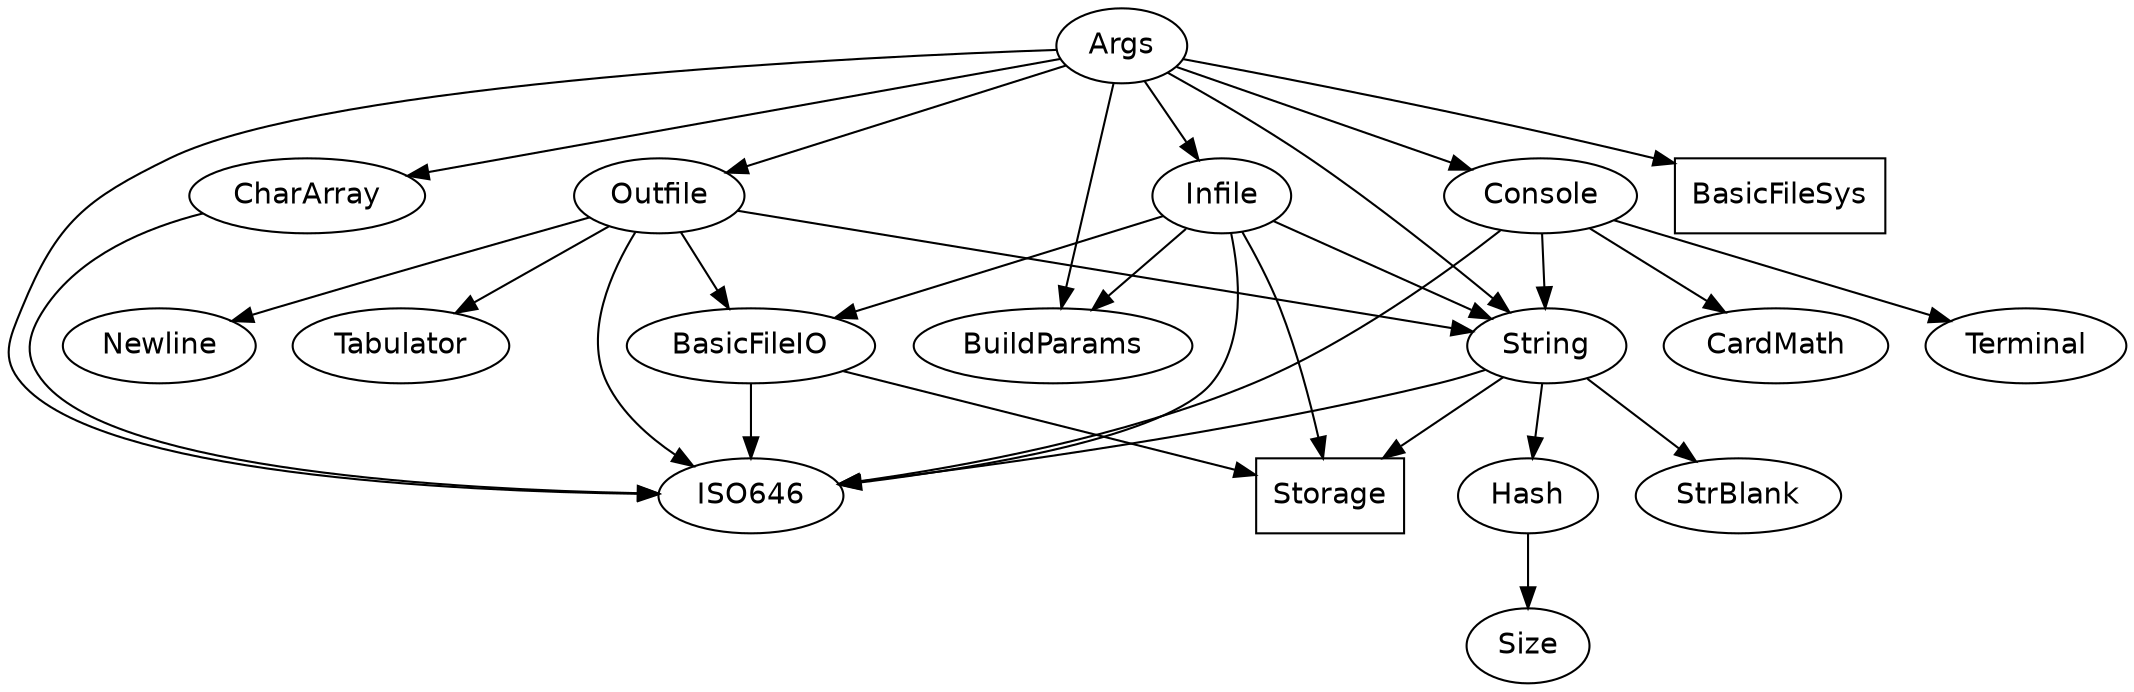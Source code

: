 digraph ArgsImports {
  node [fontname=helvetica];
  
  Args -> {
    BuildParams CharArray Console BasicFileSys Infile ISO646 Outfile String
  };
  
  BuildParams; /* no dependencies */
  
  CharArray -> {
    ISO646
  };
  
  ISO646; /* no dependencies */
  
  Console -> {
    CardMath ISO646 String Terminal
  };
  
  CardMath; /* no dependencies */
  
  String -> {
    Hash ISO646 Storage StrBlank
  };
  
  Hash -> {
    Size
  };
  
  Size; /* no dependencies */
  
  Storage [shape=box]; /* stdlib */
  
  StrBlank; /* no dependencies */  
  
  BasicFileSys [shape=box];
  
  Infile -> {
    BasicFileIO BuildParams ISO646 Storage String
  };
  
  BasicFileIO -> {
    ISO646 Storage
  };
  
  Outfile -> {
    BasicFileIO ISO646 Newline String Tabulator
  };
  
  Newline; /* no dependencies */  
  
  Tabulator; /* no dependencies */  
  
} /* Args */